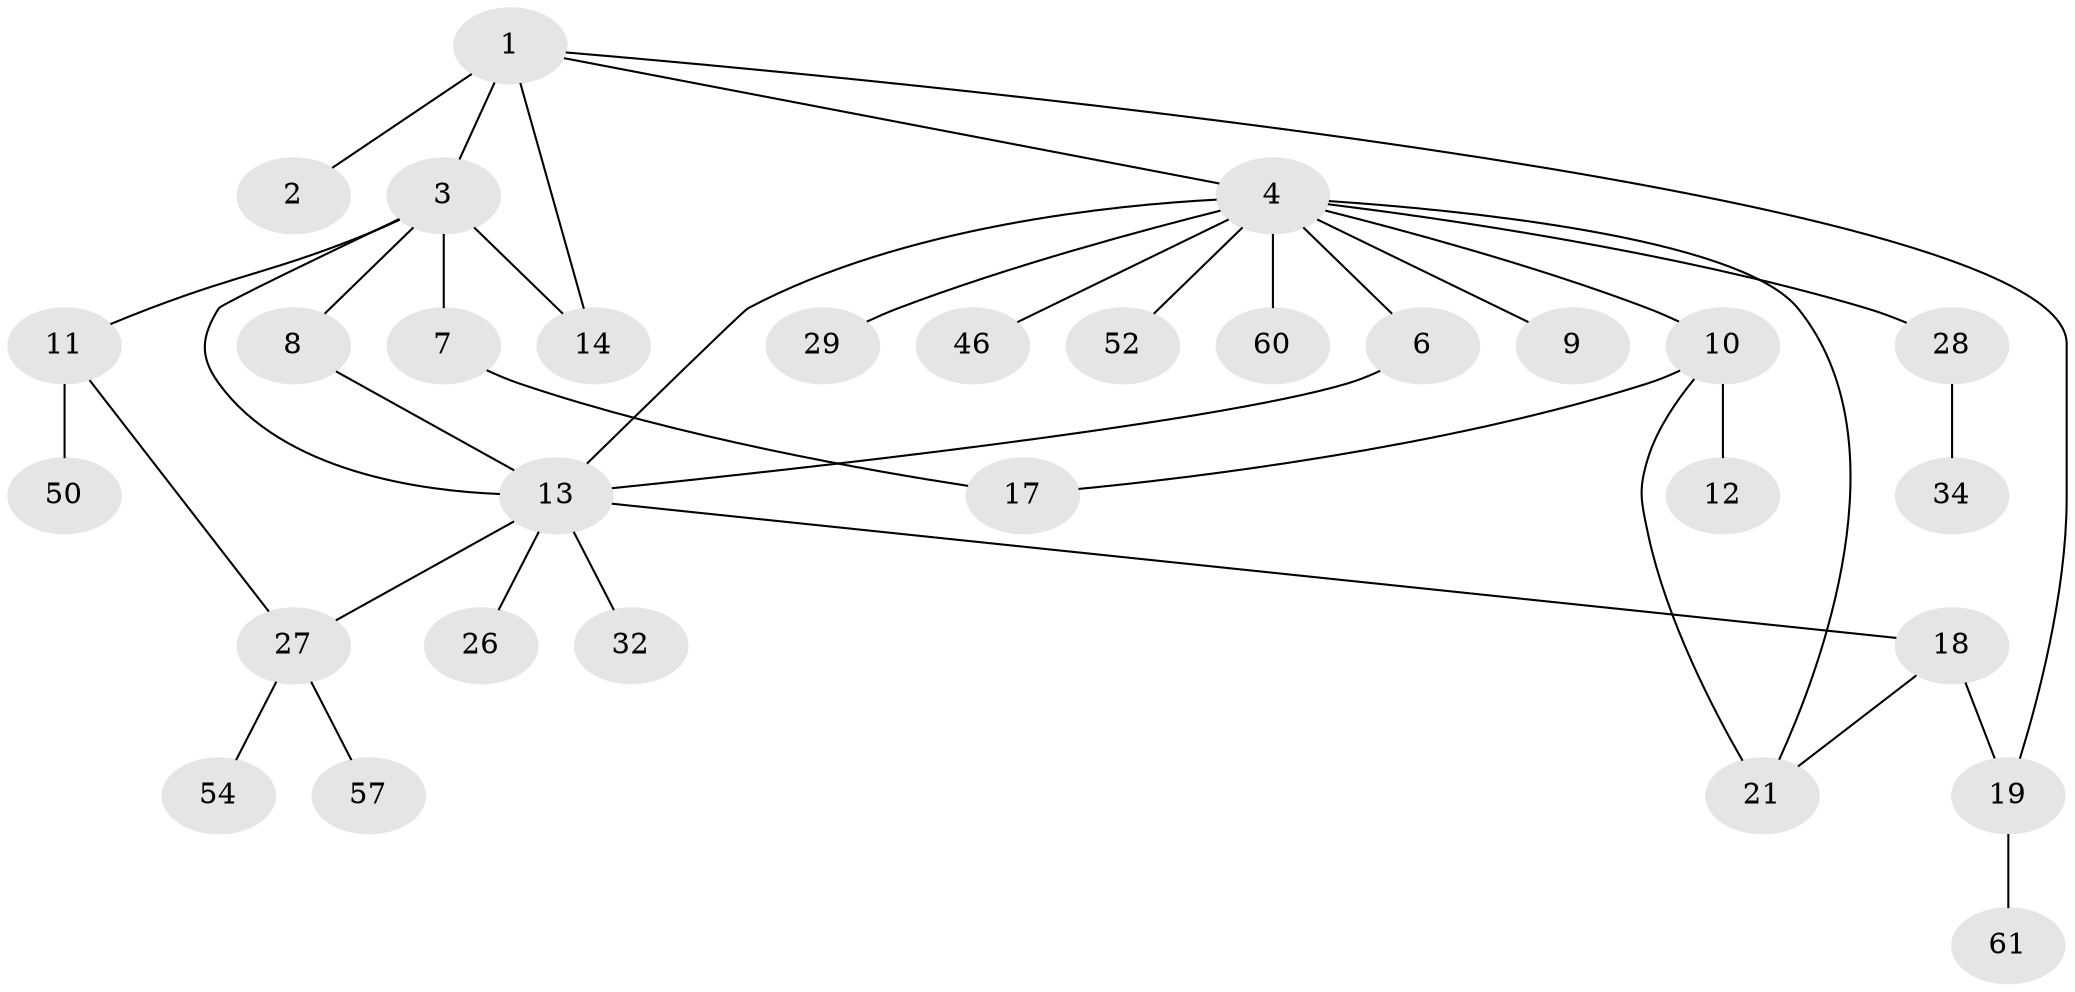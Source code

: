 // original degree distribution, {6: 0.03278688524590164, 1: 0.5409836065573771, 17: 0.01639344262295082, 12: 0.01639344262295082, 4: 0.04918032786885246, 2: 0.18032786885245902, 5: 0.03278688524590164, 3: 0.11475409836065574, 7: 0.01639344262295082}
// Generated by graph-tools (version 1.1) at 2025/14/03/09/25 04:14:37]
// undirected, 30 vertices, 38 edges
graph export_dot {
graph [start="1"]
  node [color=gray90,style=filled];
  1;
  2;
  3 [super="+31+23+35+43+44+58+59+49+38+24+37+5"];
  4 [super="+30"];
  6;
  7;
  8;
  9;
  10;
  11 [super="+16"];
  12;
  13 [super="+15"];
  14 [super="+48"];
  17;
  18 [super="+53+55+56"];
  19 [super="+20"];
  21 [super="+33+25"];
  26 [super="+36"];
  27;
  28;
  29;
  32;
  34;
  46;
  50;
  52;
  54;
  57;
  60;
  61;
  1 -- 2;
  1 -- 3 [weight=2];
  1 -- 4;
  1 -- 14;
  1 -- 19;
  3 -- 7;
  3 -- 8;
  3 -- 14;
  3 -- 13;
  3 -- 11 [weight=2];
  4 -- 6;
  4 -- 9;
  4 -- 10;
  4 -- 13;
  4 -- 21;
  4 -- 28;
  4 -- 29;
  4 -- 46;
  4 -- 52;
  4 -- 60;
  6 -- 13;
  7 -- 17;
  8 -- 13;
  10 -- 12;
  10 -- 17;
  10 -- 21 [weight=2];
  11 -- 50;
  11 -- 27;
  13 -- 27;
  13 -- 32;
  13 -- 18;
  13 -- 26;
  18 -- 21;
  18 -- 19;
  19 -- 61;
  27 -- 54;
  27 -- 57;
  28 -- 34;
}
